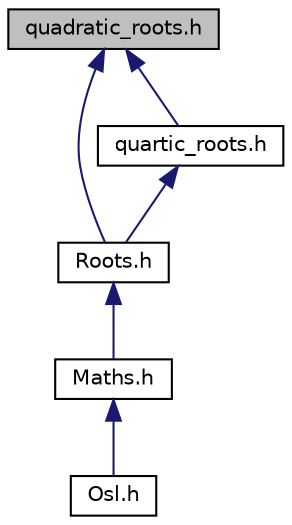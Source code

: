 digraph "quadratic_roots.h"
{
 // LATEX_PDF_SIZE
  edge [fontname="Helvetica",fontsize="10",labelfontname="Helvetica",labelfontsize="10"];
  node [fontname="Helvetica",fontsize="10",shape=record];
  Node1 [label="quadratic_roots.h",height=0.2,width=0.4,color="black", fillcolor="grey75", style="filled", fontcolor="black",tooltip="Header file for Osl::Maths::Roots::quadratic_roots functions."];
  Node1 -> Node2 [dir="back",color="midnightblue",fontsize="10",style="solid"];
  Node2 [label="Roots.h",height=0.2,width=0.4,color="black", fillcolor="white", style="filled",URL="$Roots_8h.html",tooltip="Header file for Osl::Maths::Roots::Roots namespace."];
  Node2 -> Node3 [dir="back",color="midnightblue",fontsize="10",style="solid"];
  Node3 [label="Maths.h",height=0.2,width=0.4,color="black", fillcolor="white", style="filled",URL="$Maths_8h.html",tooltip="Header file of Osl::Maths namespace."];
  Node3 -> Node4 [dir="back",color="midnightblue",fontsize="10",style="solid"];
  Node4 [label="Osl.h",height=0.2,width=0.4,color="black", fillcolor="white", style="filled",URL="$Osl_8h.html",tooltip="Header file for the Osl library."];
  Node1 -> Node5 [dir="back",color="midnightblue",fontsize="10",style="solid"];
  Node5 [label="quartic_roots.h",height=0.2,width=0.4,color="black", fillcolor="white", style="filled",URL="$quartic__roots_8h.html",tooltip="Header file for Osl::Maths::Roots::quartic_roots functions."];
  Node5 -> Node2 [dir="back",color="midnightblue",fontsize="10",style="solid"];
}
